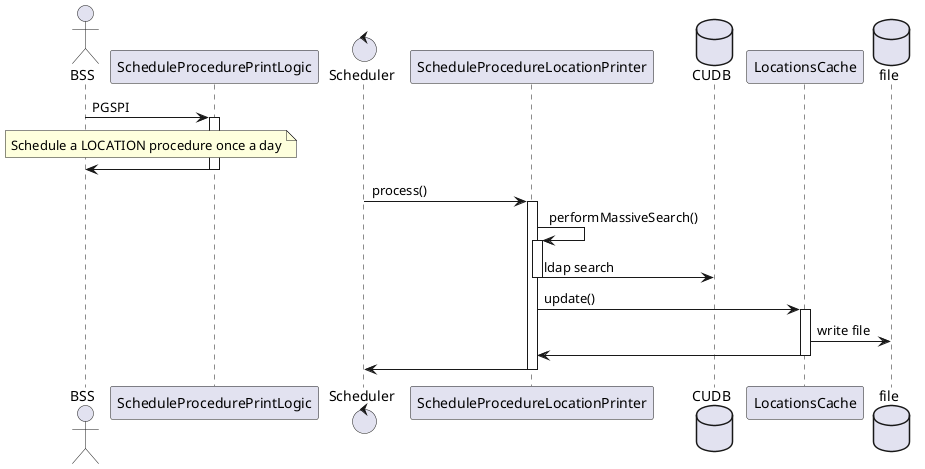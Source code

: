 @startuml
actor BSS

BSS -> ScheduleProcedurePrintLogic: PGSPI
activate ScheduleProcedurePrintLogic
note over BSS, ScheduleProcedurePrintLogic
Schedule a LOCATION procedure once a day
end note
ScheduleProcedurePrintLogic -> BSS:
deactivate ScheduleProcedurePrintLogic

control Scheduler
Scheduler -> ScheduleProcedureLocationPrinter: process()

activate ScheduleProcedureLocationPrinter
ScheduleProcedureLocationPrinter -> ScheduleProcedureLocationPrinter: performMassiveSearch()
activate ScheduleProcedureLocationPrinter
database CUDB
ScheduleProcedureLocationPrinter -> CUDB: ldap search
deactivate ScheduleProcedureLocationPrinter

ScheduleProcedureLocationPrinter -> LocationsCache: update()
activate LocationsCache
database file
LocationsCache -> file: write file

LocationsCache -> ScheduleProcedureLocationPrinter:
deactivate LocationsCache


ScheduleProcedureLocationPrinter -> Scheduler:
deactivate ScheduleProcedureLocationPrinter

@enduml